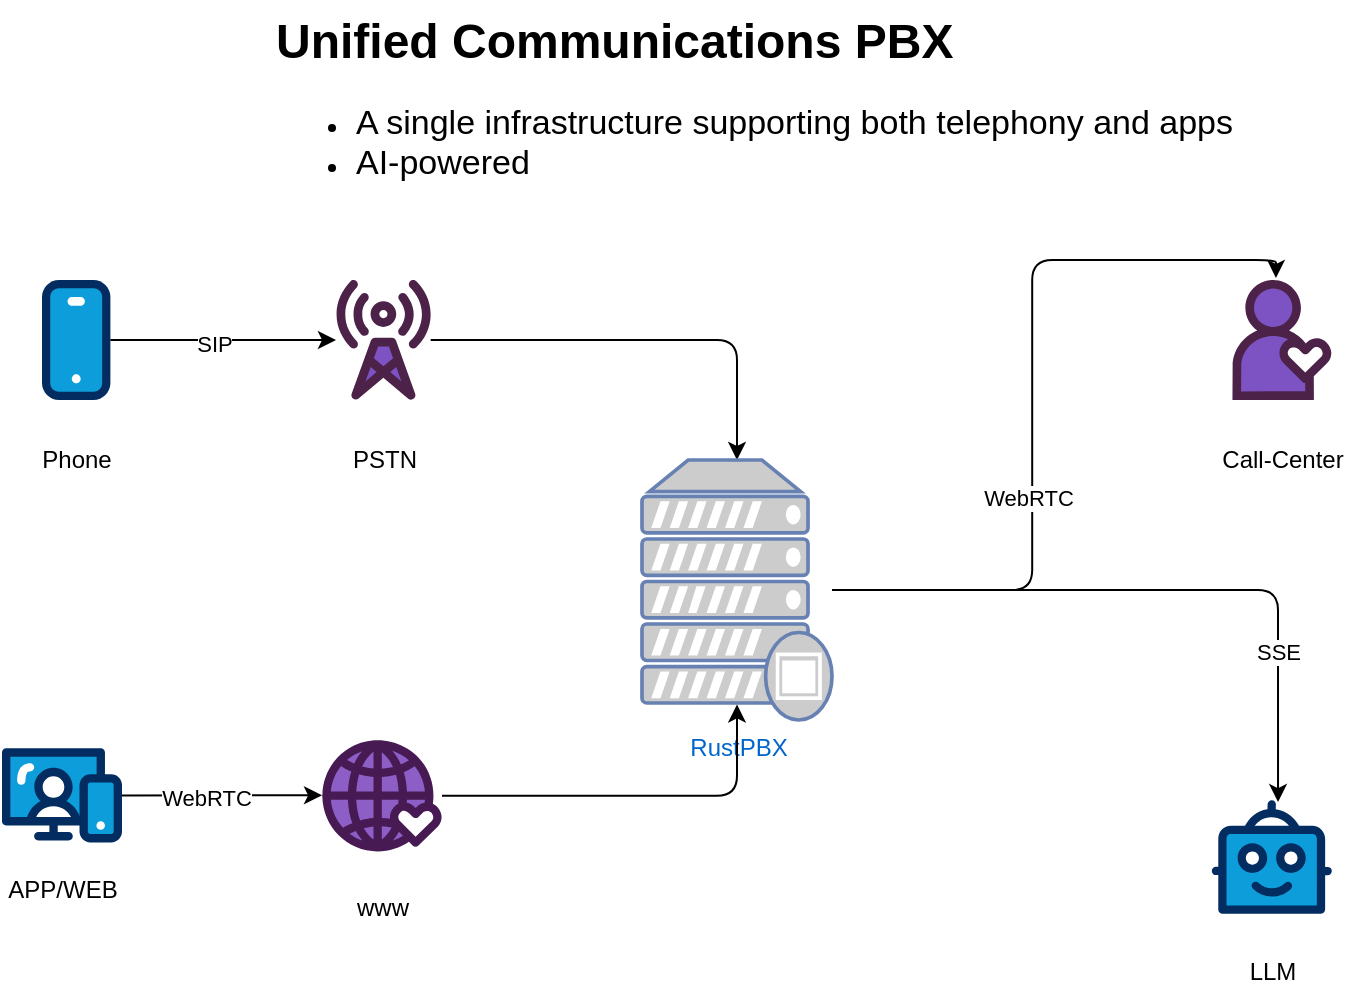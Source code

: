 <mxfile>
    <diagram id="a-MQpQI1RjcnHazDlOE3" name="Page-1">
        <mxGraphModel dx="1113" dy="1689" grid="1" gridSize="10" guides="1" tooltips="1" connect="1" arrows="1" fold="1" page="1" pageScale="1" pageWidth="850" pageHeight="1100" math="0" shadow="0">
            <root>
                <mxCell id="0"/>
                <mxCell id="1" parent="0"/>
                <mxCell id="23" value="APP/WEB" style="verticalLabelPosition=bottom;aspect=fixed;html=1;shape=mxgraph.salesforce.web;" vertex="1" parent="1">
                    <mxGeometry x="50" y="294" width="60" height="47.4" as="geometry"/>
                </mxCell>
                <mxCell id="24" value="Phone" style="verticalLabelPosition=bottom;aspect=fixed;html=1;shape=mxgraph.salesforce.apps;" vertex="1" parent="1">
                    <mxGeometry x="70" y="60" width="34.2" height="60" as="geometry"/>
                </mxCell>
                <mxCell id="34" style="edgeStyle=orthogonalEdgeStyle;html=1;" edge="1" parent="1" source="25" target="27">
                    <mxGeometry relative="1" as="geometry"/>
                </mxCell>
                <mxCell id="25" value="PSTN" style="verticalLabelPosition=bottom;aspect=fixed;html=1;shape=mxgraph.salesforce.communications;" vertex="1" parent="1">
                    <mxGeometry x="217.1" y="60" width="47.4" height="60" as="geometry"/>
                </mxCell>
                <mxCell id="26" value="www" style="verticalLabelPosition=bottom;aspect=fixed;html=1;shape=mxgraph.salesforce.non_profit;" vertex="1" parent="1">
                    <mxGeometry x="210" y="290" width="60" height="55.8" as="geometry"/>
                </mxCell>
                <mxCell id="39" style="edgeStyle=orthogonalEdgeStyle;html=1;entryX=0.439;entryY=-0.017;entryDx=0;entryDy=0;entryPerimeter=0;" edge="1" parent="1" source="27" target="28">
                    <mxGeometry relative="1" as="geometry"/>
                </mxCell>
                <mxCell id="40" value="WebRTC" style="edgeLabel;html=1;align=center;verticalAlign=middle;resizable=0;points=[];" vertex="1" connectable="0" parent="39">
                    <mxGeometry x="-0.26" y="2" relative="1" as="geometry">
                        <mxPoint as="offset"/>
                    </mxGeometry>
                </mxCell>
                <mxCell id="27" value="RustPBX" style="fontColor=#0066CC;verticalAlign=top;verticalLabelPosition=bottom;labelPosition=center;align=center;html=1;outlineConnect=0;fillColor=#CCCCCC;strokeColor=#6881B3;gradientColor=none;gradientDirection=north;strokeWidth=2;shape=mxgraph.networks.proxy_server;" vertex="1" parent="1">
                    <mxGeometry x="370" y="150" width="95" height="130" as="geometry"/>
                </mxCell>
                <mxCell id="28" value="Call-Center" style="verticalLabelPosition=bottom;aspect=fixed;html=1;shape=mxgraph.salesforce.philantrophy;" vertex="1" parent="1">
                    <mxGeometry x="665.1" y="60" width="49.8" height="60" as="geometry"/>
                </mxCell>
                <mxCell id="29" value="LLM" style="verticalLabelPosition=bottom;aspect=fixed;html=1;shape=mxgraph.salesforce.bots;" vertex="1" parent="1">
                    <mxGeometry x="654.9" y="320" width="60" height="57" as="geometry"/>
                </mxCell>
                <mxCell id="33" style="edgeStyle=none;html=1;entryX=-0.006;entryY=0.5;entryDx=0;entryDy=0;entryPerimeter=0;" edge="1" parent="1" source="24" target="25">
                    <mxGeometry relative="1" as="geometry"/>
                </mxCell>
                <mxCell id="47" value="SIP" style="edgeLabel;html=1;align=center;verticalAlign=middle;resizable=0;points=[];" vertex="1" connectable="0" parent="33">
                    <mxGeometry x="-0.082" y="-2" relative="1" as="geometry">
                        <mxPoint as="offset"/>
                    </mxGeometry>
                </mxCell>
                <mxCell id="35" style="edgeStyle=orthogonalEdgeStyle;html=1;entryX=0.5;entryY=0.94;entryDx=0;entryDy=0;entryPerimeter=0;" edge="1" parent="1" source="26" target="27">
                    <mxGeometry relative="1" as="geometry"/>
                </mxCell>
                <mxCell id="36" style="edgeStyle=none;html=1;entryX=0;entryY=0.496;entryDx=0;entryDy=0;entryPerimeter=0;" edge="1" parent="1" source="23" target="26">
                    <mxGeometry relative="1" as="geometry"/>
                </mxCell>
                <mxCell id="48" value="WebRTC" style="edgeLabel;html=1;align=center;verticalAlign=middle;resizable=0;points=[];" vertex="1" connectable="0" parent="36">
                    <mxGeometry x="-0.16" y="-1" relative="1" as="geometry">
                        <mxPoint as="offset"/>
                    </mxGeometry>
                </mxCell>
                <mxCell id="41" style="edgeStyle=orthogonalEdgeStyle;html=1;entryX=0.552;entryY=0.016;entryDx=0;entryDy=0;entryPerimeter=0;" edge="1" parent="1" source="27" target="29">
                    <mxGeometry relative="1" as="geometry"/>
                </mxCell>
                <mxCell id="42" value="SSE" style="edgeLabel;html=1;align=center;verticalAlign=middle;resizable=0;points=[];" vertex="1" connectable="0" parent="41">
                    <mxGeometry x="0.543" relative="1" as="geometry">
                        <mxPoint as="offset"/>
                    </mxGeometry>
                </mxCell>
                <mxCell id="49" value="&lt;h1 style=&quot;margin-top: 0px;&quot;&gt;Unified Communications PBX&lt;/h1&gt;&lt;p&gt;&lt;/p&gt;&lt;ul&gt;&lt;li&gt;&lt;font style=&quot;font-size: 17px;&quot;&gt;A single infrastructure supporting both telephony and apps&amp;nbsp;&lt;/font&gt;&lt;/li&gt;&lt;li&gt;&lt;font style=&quot;font-size: 17px;&quot;&gt;AI-powered&lt;/font&gt;&lt;/li&gt;&lt;/ul&gt;&lt;p&gt;&lt;/p&gt;" style="text;html=1;whiteSpace=wrap;overflow=hidden;rounded=0;" vertex="1" parent="1">
                    <mxGeometry x="184.9" y="-80" width="530" height="110" as="geometry"/>
                </mxCell>
            </root>
        </mxGraphModel>
    </diagram>
</mxfile>